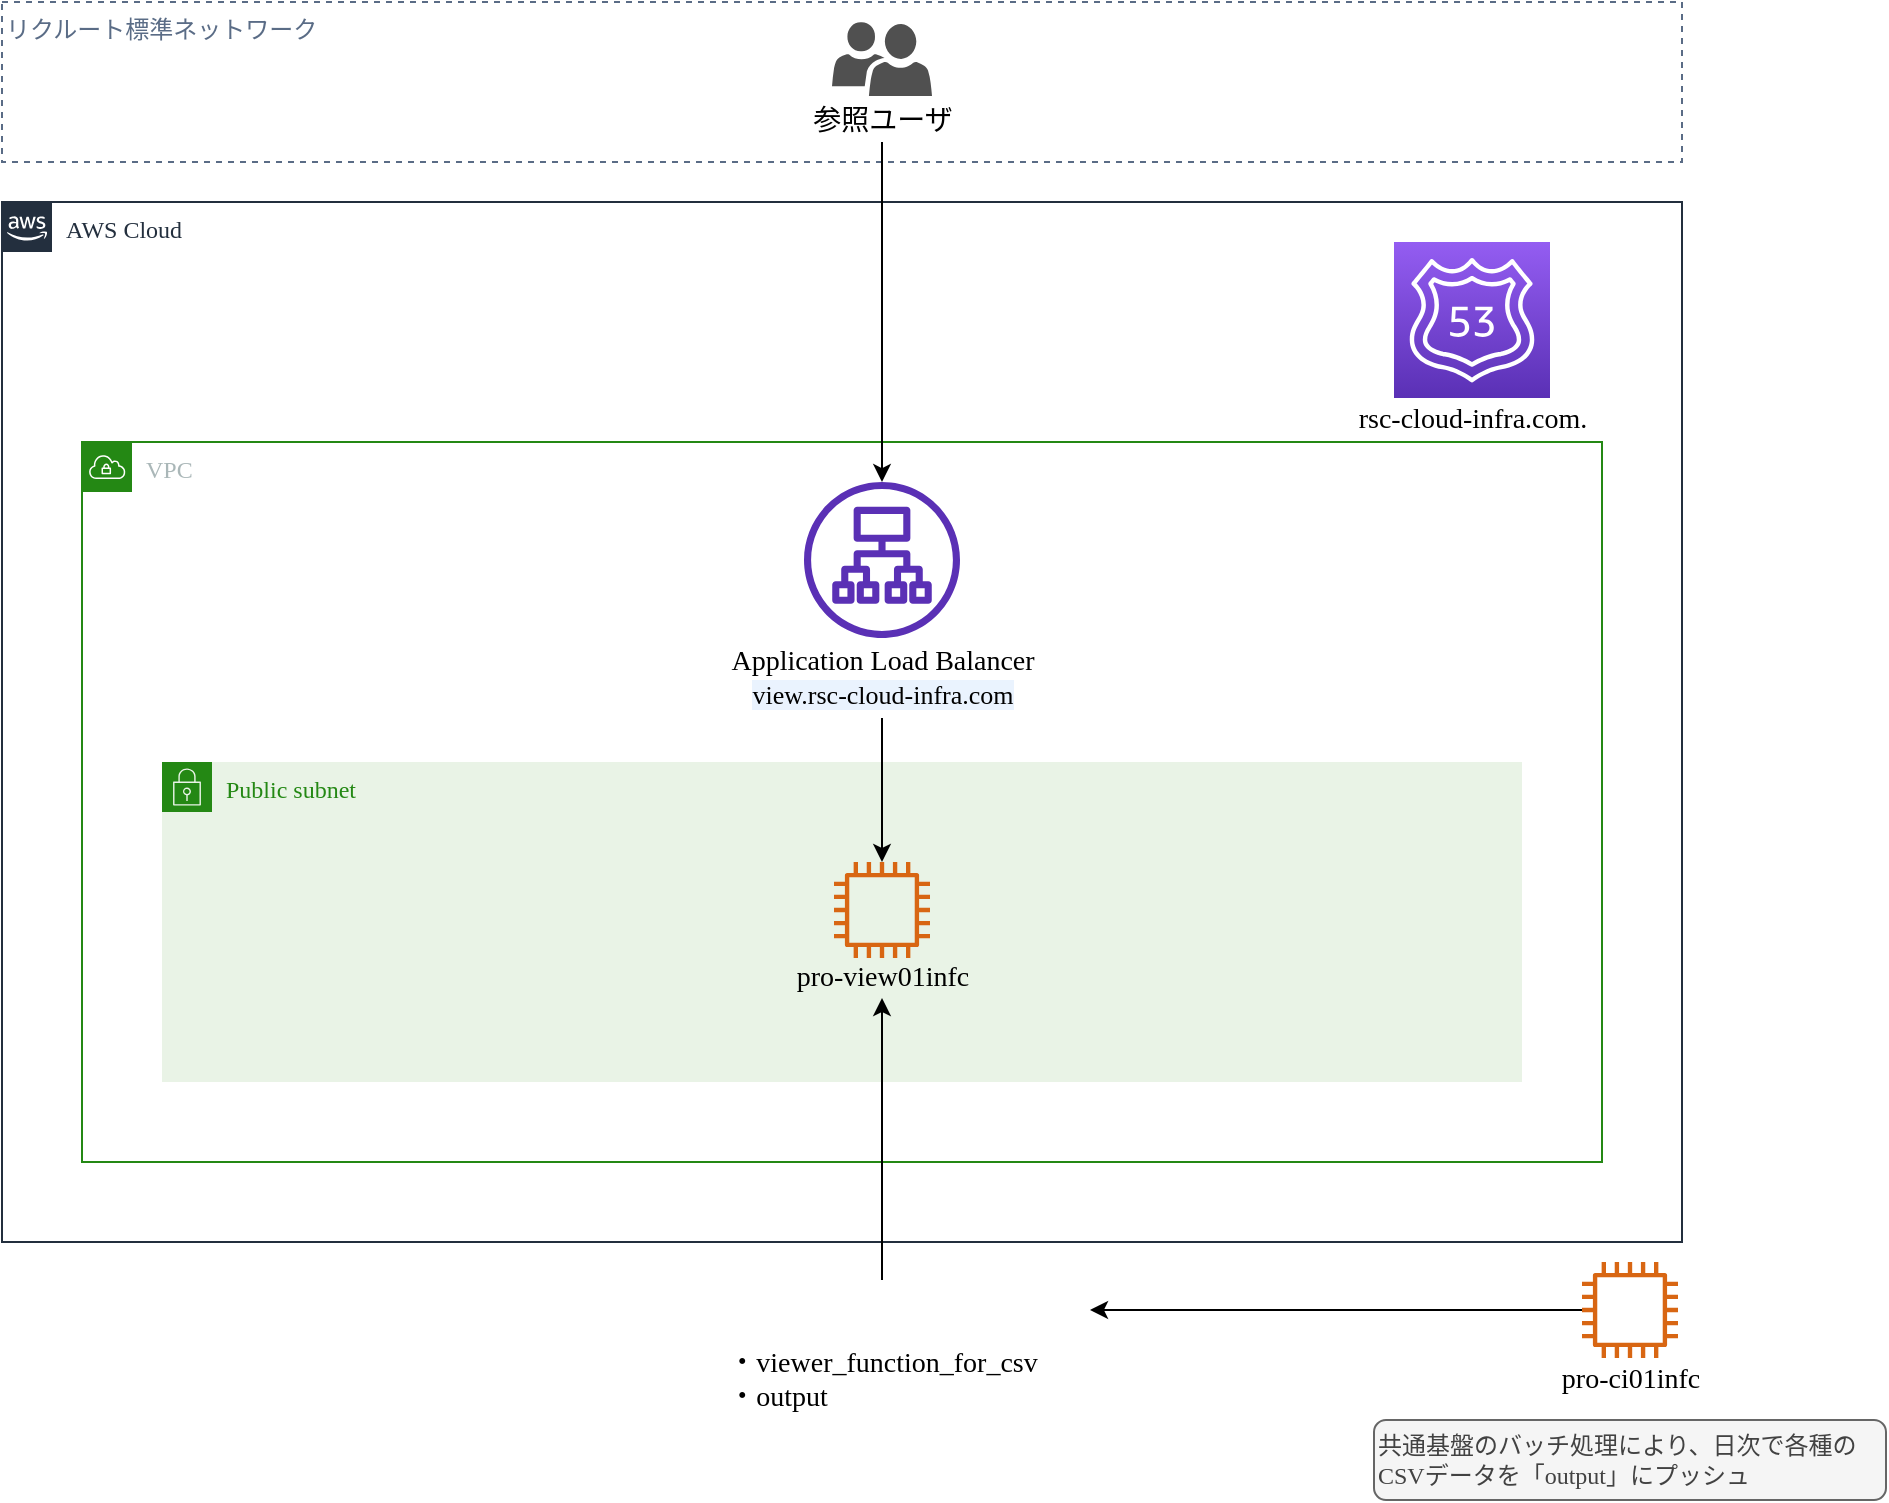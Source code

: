 <mxfile version="12.5.3" type="device" pages="2"><diagram id="Ht1M8jgEwFfnCIfOTk4-" name="インフラ構成"><mxGraphModel dx="1106" dy="1830" grid="1" gridSize="10" guides="1" tooltips="1" connect="1" arrows="1" fold="1" page="1" pageScale="1" pageWidth="1169" pageHeight="827" math="0" shadow="0"><root><mxCell id="0"/><mxCell id="1" parent="0"/><mxCell id="0fQFxM71o7GSMRszJa06-2" value="リクルート標準ネットワーク" style="fillColor=none;strokeColor=#5A6C86;dashed=1;verticalAlign=top;fontStyle=0;fontColor=#5A6C86;align=left;" vertex="1" parent="1"><mxGeometry x="40" y="-60" width="840" height="80" as="geometry"/></mxCell><mxCell id="bPOA26MBJYxLsVPsCC3h-2" value="AWS Cloud" style="points=[[0,0],[0.25,0],[0.5,0],[0.75,0],[1,0],[1,0.25],[1,0.5],[1,0.75],[1,1],[0.75,1],[0.5,1],[0.25,1],[0,1],[0,0.75],[0,0.5],[0,0.25]];outlineConnect=0;gradientColor=none;html=1;whiteSpace=wrap;fontSize=12;fontStyle=0;shape=mxgraph.aws4.group;grIcon=mxgraph.aws4.group_aws_cloud_alt;strokeColor=#232F3E;fillColor=none;verticalAlign=top;align=left;spacingLeft=30;fontColor=#232F3E;dashed=0;fontFamily=Verdana;" parent="1" vertex="1"><mxGeometry x="40" y="40" width="840" height="520" as="geometry"/></mxCell><mxCell id="bPOA26MBJYxLsVPsCC3h-3" value="VPC" style="points=[[0,0],[0.25,0],[0.5,0],[0.75,0],[1,0],[1,0.25],[1,0.5],[1,0.75],[1,1],[0.75,1],[0.5,1],[0.25,1],[0,1],[0,0.75],[0,0.5],[0,0.25]];outlineConnect=0;gradientColor=none;html=1;whiteSpace=wrap;fontSize=12;fontStyle=0;shape=mxgraph.aws4.group;grIcon=mxgraph.aws4.group_vpc;strokeColor=#248814;fillColor=none;verticalAlign=top;align=left;spacingLeft=30;fontColor=#AAB7B8;dashed=0;fontFamily=Verdana;" parent="1" vertex="1"><mxGeometry x="80" y="160" width="760" height="360" as="geometry"/></mxCell><mxCell id="bPOA26MBJYxLsVPsCC3h-4" value="Public subnet" style="points=[[0,0],[0.25,0],[0.5,0],[0.75,0],[1,0],[1,0.25],[1,0.5],[1,0.75],[1,1],[0.75,1],[0.5,1],[0.25,1],[0,1],[0,0.75],[0,0.5],[0,0.25]];outlineConnect=0;gradientColor=none;html=1;whiteSpace=wrap;fontSize=12;fontStyle=0;shape=mxgraph.aws4.group;grIcon=mxgraph.aws4.group_security_group;grStroke=0;strokeColor=#248814;fillColor=#E9F3E6;verticalAlign=top;align=left;spacingLeft=30;fontColor=#248814;dashed=0;fontFamily=Verdana;" parent="1" vertex="1"><mxGeometry x="120" y="320" width="680" height="160" as="geometry"/></mxCell><mxCell id="bPOA26MBJYxLsVPsCC3h-10" value="" style="group;fontFamily=Verdana;" parent="1" vertex="1" connectable="0"><mxGeometry x="380" y="180" width="200" height="118" as="geometry"/></mxCell><mxCell id="bPOA26MBJYxLsVPsCC3h-8" value="" style="outlineConnect=0;fontColor=#232F3E;gradientColor=none;fillColor=#5A30B5;strokeColor=none;dashed=0;verticalLabelPosition=bottom;verticalAlign=top;align=center;html=1;fontSize=12;fontStyle=0;aspect=fixed;pointerEvents=1;shape=mxgraph.aws4.application_load_balancer;fontFamily=Verdana;" parent="bPOA26MBJYxLsVPsCC3h-10" vertex="1"><mxGeometry x="61" width="78" height="78" as="geometry"/></mxCell><mxCell id="bPOA26MBJYxLsVPsCC3h-9" value="&lt;font&gt;&lt;span style=&quot;font-size: 14px&quot;&gt;Application Load Balancer&lt;/span&gt;&lt;br&gt;&lt;/font&gt;&lt;span style=&quot;font-size: 13px ; text-align: left ; background-color: rgb(234 , 243 , 254)&quot;&gt;view.rsc-cloud-infra.com&lt;/span&gt;&lt;font&gt;&lt;br&gt;&lt;/font&gt;" style="text;html=1;resizable=0;autosize=1;align=center;verticalAlign=middle;points=[];fillColor=none;strokeColor=none;rounded=0;fontFamily=Verdana;" parent="bPOA26MBJYxLsVPsCC3h-10" vertex="1"><mxGeometry y="78" width="200" height="40" as="geometry"/></mxCell><mxCell id="bPOA26MBJYxLsVPsCC3h-19" style="edgeStyle=orthogonalEdgeStyle;rounded=0;orthogonalLoop=1;jettySize=auto;html=1;fontFamily=Verdana;" parent="1" source="bPOA26MBJYxLsVPsCC3h-9" target="bPOA26MBJYxLsVPsCC3h-5" edge="1"><mxGeometry relative="1" as="geometry"/></mxCell><mxCell id="bPOA26MBJYxLsVPsCC3h-22" value="" style="group;fontFamily=Verdana;" parent="1" vertex="1" connectable="0"><mxGeometry x="435" y="-50" width="90" height="60" as="geometry"/></mxCell><mxCell id="bPOA26MBJYxLsVPsCC3h-20" value="" style="pointerEvents=1;shadow=0;dashed=0;html=1;strokeColor=none;labelPosition=center;verticalLabelPosition=bottom;verticalAlign=top;align=center;fillColor=#505050;shape=mxgraph.mscae.intune.user_group;fontFamily=Verdana;" parent="bPOA26MBJYxLsVPsCC3h-22" vertex="1"><mxGeometry x="20" width="50" height="37" as="geometry"/></mxCell><mxCell id="bPOA26MBJYxLsVPsCC3h-21" value="&lt;font&gt;&lt;span style=&quot;font-size: 14px&quot;&gt;参照ユーザ&lt;/span&gt;&lt;/font&gt;" style="text;html=1;resizable=0;autosize=1;align=center;verticalAlign=middle;points=[];fillColor=none;strokeColor=none;rounded=0;fontFamily=Verdana;" parent="bPOA26MBJYxLsVPsCC3h-22" vertex="1"><mxGeometry y="40" width="90" height="20" as="geometry"/></mxCell><mxCell id="bPOA26MBJYxLsVPsCC3h-23" style="edgeStyle=orthogonalEdgeStyle;rounded=0;orthogonalLoop=1;jettySize=auto;html=1;fontFamily=Verdana;" parent="1" source="bPOA26MBJYxLsVPsCC3h-21" target="bPOA26MBJYxLsVPsCC3h-8" edge="1"><mxGeometry relative="1" as="geometry"/></mxCell><mxCell id="shYl7EhE4Q2rdrs3sDEz-7" value="" style="group;fontFamily=Verdana;" parent="1" vertex="1" connectable="0"><mxGeometry x="700" y="60" width="155" height="99" as="geometry"/></mxCell><mxCell id="shYl7EhE4Q2rdrs3sDEz-2" value="" style="outlineConnect=0;fontColor=#232F3E;gradientColor=#945DF2;gradientDirection=north;fillColor=#5A30B5;strokeColor=#ffffff;dashed=0;verticalLabelPosition=bottom;verticalAlign=top;align=center;html=1;fontSize=12;fontStyle=0;aspect=fixed;shape=mxgraph.aws4.resourceIcon;resIcon=mxgraph.aws4.route_53;fontFamily=Verdana;" parent="shYl7EhE4Q2rdrs3sDEz-7" vertex="1"><mxGeometry x="36" width="78" height="78" as="geometry"/></mxCell><mxCell id="shYl7EhE4Q2rdrs3sDEz-6" value="&lt;font&gt;&lt;span style=&quot;font-size: 14px&quot;&gt;rsc-cloud-infra.com.&lt;/span&gt;&lt;/font&gt;" style="text;html=1;resizable=0;autosize=1;align=center;verticalAlign=middle;points=[];fillColor=none;strokeColor=none;rounded=0;fontFamily=Verdana;" parent="shYl7EhE4Q2rdrs3sDEz-7" vertex="1"><mxGeometry x="-5" y="79" width="160" height="20" as="geometry"/></mxCell><mxCell id="bPOA26MBJYxLsVPsCC3h-5" value="" style="outlineConnect=0;fontColor=#232F3E;gradientColor=none;fillColor=#D86613;strokeColor=none;dashed=0;verticalLabelPosition=bottom;verticalAlign=top;align=center;html=1;fontSize=12;fontStyle=0;aspect=fixed;pointerEvents=1;shape=mxgraph.aws4.instance2;fontFamily=Verdana;" parent="1" vertex="1"><mxGeometry x="456" y="370" width="48" height="48" as="geometry"/></mxCell><mxCell id="bPOA26MBJYxLsVPsCC3h-6" value="&lt;font&gt;&lt;span style=&quot;font-size: 14px&quot;&gt;pro-view01infc&lt;/span&gt;&lt;/font&gt;" style="text;html=1;resizable=0;autosize=1;align=center;verticalAlign=middle;points=[];fillColor=none;strokeColor=none;rounded=0;fontFamily=Verdana;" parent="1" vertex="1"><mxGeometry x="420" y="418" width="120" height="20" as="geometry"/></mxCell><mxCell id="tWdiblwHl3Xrgu4x-w1--3" style="edgeStyle=orthogonalEdgeStyle;rounded=0;orthogonalLoop=1;jettySize=auto;html=1;fontFamily=Verdana;" edge="1" parent="1" source="tWdiblwHl3Xrgu4x-w1--1" target="bPOA26MBJYxLsVPsCC3h-6"><mxGeometry relative="1" as="geometry"/></mxCell><mxCell id="tWdiblwHl3Xrgu4x-w1--1" value="" style="shape=image;verticalLabelPosition=bottom;labelBackgroundColor=#ffffff;verticalAlign=top;aspect=fixed;imageAspect=0;image=https://wac-cdn.atlassian.com/dam/jcr:e75ffb0e-b3ee-40ca-8659-ecb93675a379/Bitbucket@2x-blue.png;" vertex="1" parent="1"><mxGeometry x="376" y="579" width="208" height="30" as="geometry"/></mxCell><mxCell id="tWdiblwHl3Xrgu4x-w1--2" value="&lt;span style=&quot;font-size: 14px&quot;&gt;・viewer_function_for_csv&lt;/span&gt;&lt;br&gt;&lt;div style=&quot;text-align: left&quot;&gt;&lt;span style=&quot;font-size: 14px&quot;&gt;・output&lt;/span&gt;&lt;/div&gt;" style="text;html=1;resizable=0;autosize=1;align=center;verticalAlign=middle;points=[];fillColor=none;strokeColor=none;rounded=0;fontFamily=Verdana;" vertex="1" parent="1"><mxGeometry x="380" y="609" width="200" height="40" as="geometry"/></mxCell><mxCell id="tWdiblwHl3Xrgu4x-w1--7" style="edgeStyle=orthogonalEdgeStyle;rounded=0;orthogonalLoop=1;jettySize=auto;html=1;entryX=1;entryY=0.5;entryDx=0;entryDy=0;fontFamily=Verdana;fontColor=#424242;" edge="1" parent="1" source="tWdiblwHl3Xrgu4x-w1--4" target="tWdiblwHl3Xrgu4x-w1--1"><mxGeometry relative="1" as="geometry"/></mxCell><mxCell id="tWdiblwHl3Xrgu4x-w1--4" value="" style="outlineConnect=0;fontColor=#232F3E;gradientColor=none;fillColor=#D86613;strokeColor=none;dashed=0;verticalLabelPosition=bottom;verticalAlign=top;align=center;html=1;fontSize=12;fontStyle=0;aspect=fixed;pointerEvents=1;shape=mxgraph.aws4.instance2;fontFamily=Verdana;" vertex="1" parent="1"><mxGeometry x="830" y="570" width="48" height="48" as="geometry"/></mxCell><mxCell id="tWdiblwHl3Xrgu4x-w1--5" value="&lt;font&gt;&lt;span style=&quot;font-size: 14px&quot;&gt;pro-ci01infc&lt;/span&gt;&lt;/font&gt;" style="text;html=1;resizable=0;autosize=1;align=center;verticalAlign=middle;points=[];fillColor=none;strokeColor=none;rounded=0;fontFamily=Verdana;" vertex="1" parent="1"><mxGeometry x="804" y="619" width="100" height="20" as="geometry"/></mxCell><mxCell id="tWdiblwHl3Xrgu4x-w1--6" value="共通基盤のバッチ処理により、日次で各種のCSVデータを「output」にプッシュ" style="rounded=1;whiteSpace=wrap;html=1;fontFamily=Verdana;align=left;fillColor=#f5f5f5;strokeColor=#666666;fontColor=#424242;" vertex="1" parent="1"><mxGeometry x="726" y="649" width="256" height="40" as="geometry"/></mxCell></root></mxGraphModel></diagram><diagram id="l46AAhQsScwP3fXhSlQG" name="データの流れ"><mxGraphModel dx="1106" dy="1003" grid="1" gridSize="10" guides="1" tooltips="1" connect="1" arrows="1" fold="1" page="1" pageScale="1" pageWidth="827" pageHeight="1169" math="0" shadow="0"><root><mxCell id="28AkwIZNdcho_0aNzwX8-0"/><mxCell id="28AkwIZNdcho_0aNzwX8-1" parent="28AkwIZNdcho_0aNzwX8-0"/></root></mxGraphModel></diagram></mxfile>